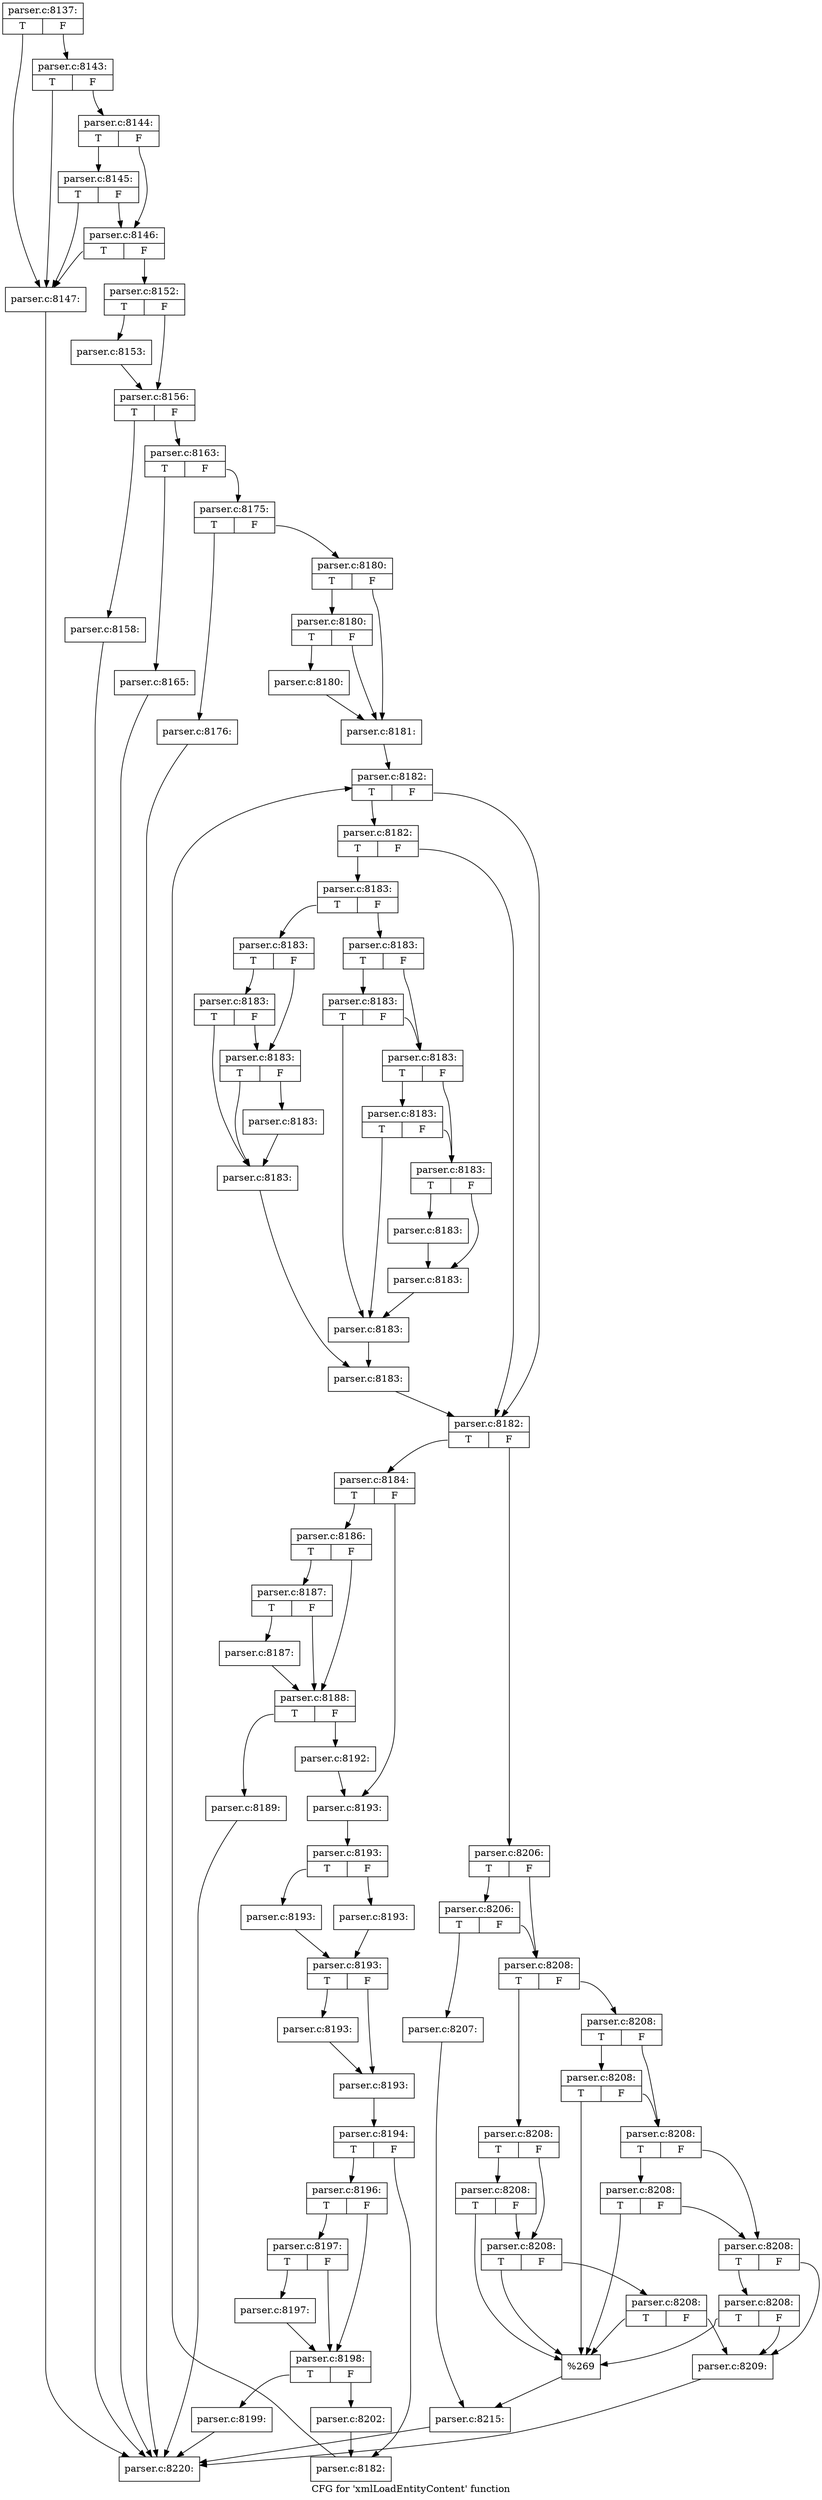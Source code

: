 digraph "CFG for 'xmlLoadEntityContent' function" {
	label="CFG for 'xmlLoadEntityContent' function";

	Node0x6141d70 [shape=record,label="{parser.c:8137:|{<s0>T|<s1>F}}"];
	Node0x6141d70:s0 -> Node0x5712b50;
	Node0x6141d70:s1 -> Node0x5712cf0;
	Node0x5712cf0 [shape=record,label="{parser.c:8143:|{<s0>T|<s1>F}}"];
	Node0x5712cf0:s0 -> Node0x5712b50;
	Node0x5712cf0:s1 -> Node0x5712c70;
	Node0x5712c70 [shape=record,label="{parser.c:8144:|{<s0>T|<s1>F}}"];
	Node0x5712c70:s0 -> Node0x5713200;
	Node0x5712c70:s1 -> Node0x5712bf0;
	Node0x5713200 [shape=record,label="{parser.c:8145:|{<s0>T|<s1>F}}"];
	Node0x5713200:s0 -> Node0x5712b50;
	Node0x5713200:s1 -> Node0x5712bf0;
	Node0x5712bf0 [shape=record,label="{parser.c:8146:|{<s0>T|<s1>F}}"];
	Node0x5712bf0:s0 -> Node0x5712b50;
	Node0x5712bf0:s1 -> Node0x5712ba0;
	Node0x5712b50 [shape=record,label="{parser.c:8147:}"];
	Node0x5712b50 -> Node0x614ffd0;
	Node0x5712ba0 [shape=record,label="{parser.c:8152:|{<s0>T|<s1>F}}"];
	Node0x5712ba0:s0 -> Node0x6157810;
	Node0x5712ba0:s1 -> Node0x6157860;
	Node0x6157810 [shape=record,label="{parser.c:8153:}"];
	Node0x6157810 -> Node0x6157860;
	Node0x6157860 [shape=record,label="{parser.c:8156:|{<s0>T|<s1>F}}"];
	Node0x6157860:s0 -> Node0x6158a70;
	Node0x6157860:s1 -> Node0x6158da0;
	Node0x6158a70 [shape=record,label="{parser.c:8158:}"];
	Node0x6158a70 -> Node0x614ffd0;
	Node0x6158da0 [shape=record,label="{parser.c:8163:|{<s0>T|<s1>F}}"];
	Node0x6158da0:s0 -> Node0x6159490;
	Node0x6158da0:s1 -> Node0x61594e0;
	Node0x6159490 [shape=record,label="{parser.c:8165:}"];
	Node0x6159490 -> Node0x614ffd0;
	Node0x61594e0 [shape=record,label="{parser.c:8175:|{<s0>T|<s1>F}}"];
	Node0x61594e0:s0 -> Node0x6159ee0;
	Node0x61594e0:s1 -> Node0x615a210;
	Node0x6159ee0 [shape=record,label="{parser.c:8176:}"];
	Node0x6159ee0 -> Node0x614ffd0;
	Node0x615a210 [shape=record,label="{parser.c:8180:|{<s0>T|<s1>F}}"];
	Node0x615a210:s0 -> Node0x615a9a0;
	Node0x615a210:s1 -> Node0x615a950;
	Node0x615a9a0 [shape=record,label="{parser.c:8180:|{<s0>T|<s1>F}}"];
	Node0x615a9a0:s0 -> Node0x615a900;
	Node0x615a9a0:s1 -> Node0x615a950;
	Node0x615a900 [shape=record,label="{parser.c:8180:}"];
	Node0x615a900 -> Node0x615a950;
	Node0x615a950 [shape=record,label="{parser.c:8181:}"];
	Node0x615a950 -> Node0x615b730;
	Node0x615b730 [shape=record,label="{parser.c:8182:|{<s0>T|<s1>F}}"];
	Node0x615b730:s0 -> Node0x615ba30;
	Node0x615b730:s1 -> Node0x615b990;
	Node0x615ba30 [shape=record,label="{parser.c:8182:|{<s0>T|<s1>F}}"];
	Node0x615ba30:s0 -> Node0x615b9e0;
	Node0x615ba30:s1 -> Node0x615b990;
	Node0x615b9e0 [shape=record,label="{parser.c:8183:|{<s0>T|<s1>F}}"];
	Node0x615b9e0:s0 -> Node0x615c570;
	Node0x615b9e0:s1 -> Node0x615c5c0;
	Node0x615c570 [shape=record,label="{parser.c:8183:|{<s0>T|<s1>F}}"];
	Node0x615c570:s0 -> Node0x615c920;
	Node0x615c570:s1 -> Node0x615c8d0;
	Node0x615c920 [shape=record,label="{parser.c:8183:|{<s0>T|<s1>F}}"];
	Node0x615c920:s0 -> Node0x615c830;
	Node0x615c920:s1 -> Node0x615c8d0;
	Node0x615c8d0 [shape=record,label="{parser.c:8183:|{<s0>T|<s1>F}}"];
	Node0x615c8d0:s0 -> Node0x615c830;
	Node0x615c8d0:s1 -> Node0x615c880;
	Node0x615c880 [shape=record,label="{parser.c:8183:}"];
	Node0x615c880 -> Node0x615c830;
	Node0x615c830 [shape=record,label="{parser.c:8183:}"];
	Node0x615c830 -> Node0x615c610;
	Node0x615c5c0 [shape=record,label="{parser.c:8183:|{<s0>T|<s1>F}}"];
	Node0x615c5c0:s0 -> Node0x615d120;
	Node0x615c5c0:s1 -> Node0x615d0d0;
	Node0x615d120 [shape=record,label="{parser.c:8183:|{<s0>T|<s1>F}}"];
	Node0x615d120:s0 -> Node0x615cdc0;
	Node0x615d120:s1 -> Node0x615d0d0;
	Node0x615d0d0 [shape=record,label="{parser.c:8183:|{<s0>T|<s1>F}}"];
	Node0x615d0d0:s0 -> Node0x615d4b0;
	Node0x615d0d0:s1 -> Node0x615d080;
	Node0x615d4b0 [shape=record,label="{parser.c:8183:|{<s0>T|<s1>F}}"];
	Node0x615d4b0:s0 -> Node0x615cdc0;
	Node0x615d4b0:s1 -> Node0x615d080;
	Node0x615d080 [shape=record,label="{parser.c:8183:|{<s0>T|<s1>F}}"];
	Node0x615d080:s0 -> Node0x615d880;
	Node0x615d080:s1 -> Node0x615d830;
	Node0x615d880 [shape=record,label="{parser.c:8183:}"];
	Node0x615d880 -> Node0x615d830;
	Node0x615d830 [shape=record,label="{parser.c:8183:}"];
	Node0x615d830 -> Node0x615cdc0;
	Node0x615cdc0 [shape=record,label="{parser.c:8183:}"];
	Node0x615cdc0 -> Node0x615c610;
	Node0x615c610 [shape=record,label="{parser.c:8183:}"];
	Node0x615c610 -> Node0x615b990;
	Node0x615b990 [shape=record,label="{parser.c:8182:|{<s0>T|<s1>F}}"];
	Node0x615b990:s0 -> Node0x615c4c0;
	Node0x615b990:s1 -> Node0x615b910;
	Node0x615c4c0 [shape=record,label="{parser.c:8184:|{<s0>T|<s1>F}}"];
	Node0x615c4c0:s0 -> Node0x615e500;
	Node0x615c4c0:s1 -> Node0x615e830;
	Node0x615e500 [shape=record,label="{parser.c:8186:|{<s0>T|<s1>F}}"];
	Node0x615e500:s0 -> Node0x615eef0;
	Node0x615e500:s1 -> Node0x615eea0;
	Node0x615eef0 [shape=record,label="{parser.c:8187:|{<s0>T|<s1>F}}"];
	Node0x615eef0:s0 -> Node0x615ee50;
	Node0x615eef0:s1 -> Node0x615eea0;
	Node0x615ee50 [shape=record,label="{parser.c:8187:}"];
	Node0x615ee50 -> Node0x615eea0;
	Node0x615eea0 [shape=record,label="{parser.c:8188:|{<s0>T|<s1>F}}"];
	Node0x615eea0:s0 -> Node0x615f9e0;
	Node0x615eea0:s1 -> Node0x615fa30;
	Node0x615f9e0 [shape=record,label="{parser.c:8189:}"];
	Node0x615f9e0 -> Node0x614ffd0;
	Node0x615fa30 [shape=record,label="{parser.c:8192:}"];
	Node0x615fa30 -> Node0x615e830;
	Node0x615e830 [shape=record,label="{parser.c:8193:}"];
	Node0x615e830 -> Node0x6160320;
	Node0x6160320 [shape=record,label="{parser.c:8193:|{<s0>T|<s1>F}}"];
	Node0x6160320:s0 -> Node0x6160500;
	Node0x6160320:s1 -> Node0x61605a0;
	Node0x6160500 [shape=record,label="{parser.c:8193:}"];
	Node0x6160500 -> Node0x6160550;
	Node0x61605a0 [shape=record,label="{parser.c:8193:}"];
	Node0x61605a0 -> Node0x6160550;
	Node0x6160550 [shape=record,label="{parser.c:8193:|{<s0>T|<s1>F}}"];
	Node0x6160550:s0 -> Node0x61617b0;
	Node0x6160550:s1 -> Node0x6161800;
	Node0x61617b0 [shape=record,label="{parser.c:8193:}"];
	Node0x61617b0 -> Node0x6161800;
	Node0x6161800 [shape=record,label="{parser.c:8193:}"];
	Node0x6161800 -> Node0x6160280;
	Node0x6160280 [shape=record,label="{parser.c:8194:|{<s0>T|<s1>F}}"];
	Node0x6160280:s0 -> Node0x61602d0;
	Node0x6160280:s1 -> Node0x61620d0;
	Node0x61602d0 [shape=record,label="{parser.c:8196:|{<s0>T|<s1>F}}"];
	Node0x61602d0:s0 -> Node0x6162590;
	Node0x61602d0:s1 -> Node0x6162540;
	Node0x6162590 [shape=record,label="{parser.c:8197:|{<s0>T|<s1>F}}"];
	Node0x6162590:s0 -> Node0x61624f0;
	Node0x6162590:s1 -> Node0x6162540;
	Node0x61624f0 [shape=record,label="{parser.c:8197:}"];
	Node0x61624f0 -> Node0x6162540;
	Node0x6162540 [shape=record,label="{parser.c:8198:|{<s0>T|<s1>F}}"];
	Node0x6162540:s0 -> Node0x61630e0;
	Node0x6162540:s1 -> Node0x6163130;
	Node0x61630e0 [shape=record,label="{parser.c:8199:}"];
	Node0x61630e0 -> Node0x614ffd0;
	Node0x6163130 [shape=record,label="{parser.c:8202:}"];
	Node0x6163130 -> Node0x61620d0;
	Node0x61620d0 [shape=record,label="{parser.c:8182:}"];
	Node0x61620d0 -> Node0x615b730;
	Node0x615b910 [shape=record,label="{parser.c:8206:|{<s0>T|<s1>F}}"];
	Node0x615b910:s0 -> Node0x6163d40;
	Node0x615b910:s1 -> Node0x6163cf0;
	Node0x6163d40 [shape=record,label="{parser.c:8206:|{<s0>T|<s1>F}}"];
	Node0x6163d40:s0 -> Node0x6163c50;
	Node0x6163d40:s1 -> Node0x6163cf0;
	Node0x6163c50 [shape=record,label="{parser.c:8207:}"];
	Node0x6163c50 -> Node0x6163ca0;
	Node0x6163cf0 [shape=record,label="{parser.c:8208:|{<s0>T|<s1>F}}"];
	Node0x6163cf0:s0 -> Node0x6164bb0;
	Node0x6163cf0:s1 -> Node0x6164c00;
	Node0x6164bb0 [shape=record,label="{parser.c:8208:|{<s0>T|<s1>F}}"];
	Node0x6164bb0:s0 -> Node0x6164ef0;
	Node0x6164bb0:s1 -> Node0x6164ea0;
	Node0x6164ef0 [shape=record,label="{parser.c:8208:|{<s0>T|<s1>F}}"];
	Node0x6164ef0:s0 -> Node0x6164b60;
	Node0x6164ef0:s1 -> Node0x6164ea0;
	Node0x6164ea0 [shape=record,label="{parser.c:8208:|{<s0>T|<s1>F}}"];
	Node0x6164ea0:s0 -> Node0x6164b60;
	Node0x6164ea0:s1 -> Node0x6164e50;
	Node0x6164e50 [shape=record,label="{parser.c:8208:|{<s0>T|<s1>F}}"];
	Node0x6164e50:s0 -> Node0x6164b60;
	Node0x6164e50:s1 -> Node0x6164b10;
	Node0x6164c00 [shape=record,label="{parser.c:8208:|{<s0>T|<s1>F}}"];
	Node0x6164c00:s0 -> Node0x61655a0;
	Node0x6164c00:s1 -> Node0x6165550;
	Node0x61655a0 [shape=record,label="{parser.c:8208:|{<s0>T|<s1>F}}"];
	Node0x61655a0:s0 -> Node0x6164b60;
	Node0x61655a0:s1 -> Node0x6165550;
	Node0x6165550 [shape=record,label="{parser.c:8208:|{<s0>T|<s1>F}}"];
	Node0x6165550:s0 -> Node0x61658d0;
	Node0x6165550:s1 -> Node0x6165500;
	Node0x61658d0 [shape=record,label="{parser.c:8208:|{<s0>T|<s1>F}}"];
	Node0x61658d0:s0 -> Node0x6164b60;
	Node0x61658d0:s1 -> Node0x6165500;
	Node0x6165500 [shape=record,label="{parser.c:8208:|{<s0>T|<s1>F}}"];
	Node0x6165500:s0 -> Node0x6165c00;
	Node0x6165500:s1 -> Node0x6164b10;
	Node0x6165c00 [shape=record,label="{parser.c:8208:|{<s0>T|<s1>F}}"];
	Node0x6165c00:s0 -> Node0x6164b60;
	Node0x6165c00:s1 -> Node0x6164b10;
	Node0x6164b10 [shape=record,label="{parser.c:8209:}"];
	Node0x6164b10 -> Node0x614ffd0;
	Node0x6164b60 [shape=record,label="{%269}"];
	Node0x6164b60 -> Node0x6163ca0;
	Node0x6163ca0 [shape=record,label="{parser.c:8215:}"];
	Node0x6163ca0 -> Node0x614ffd0;
	Node0x614ffd0 [shape=record,label="{parser.c:8220:}"];
}
